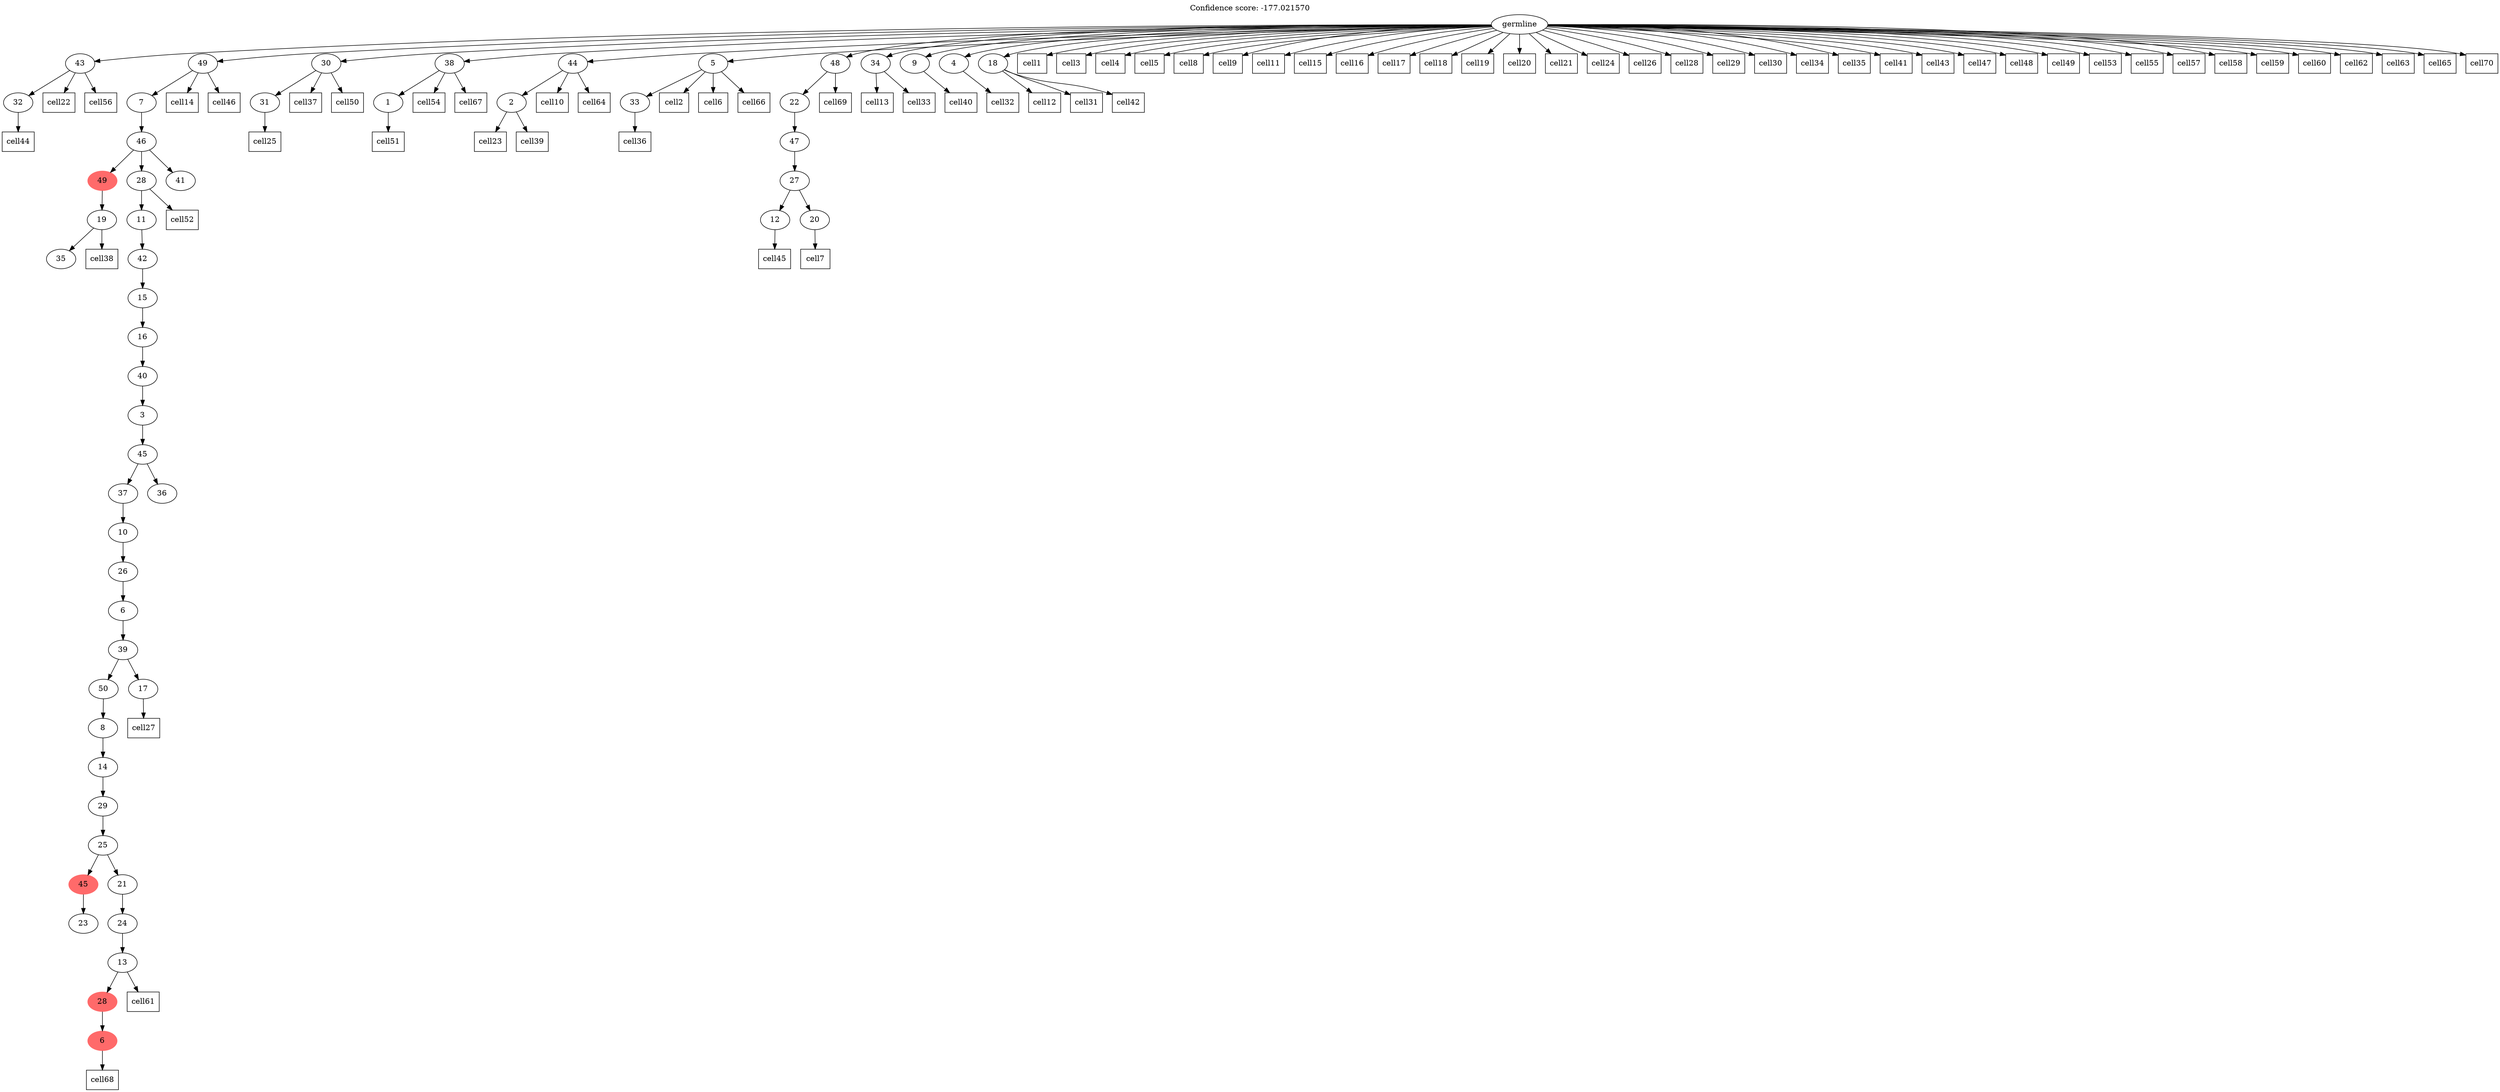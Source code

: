 digraph g {
	"50" -> "51";
	"51" [label="32"];
	"47" -> "48";
	"48" [label="35"];
	"46" -> "47";
	"47" [label="19"];
	"42" -> "43";
	"43" [label="23"];
	"40" -> "41";
	"41" [color=indianred1, style=filled, label="6"];
	"39" -> "40";
	"40" [color=indianred1, style=filled, label="28"];
	"38" -> "39";
	"39" [label="13"];
	"37" -> "38";
	"38" [label="24"];
	"36" -> "37";
	"37" [label="21"];
	"36" -> "42";
	"42" [color=indianred1, style=filled, label="45"];
	"35" -> "36";
	"36" [label="25"];
	"34" -> "35";
	"35" [label="29"];
	"33" -> "34";
	"34" [label="14"];
	"32" -> "33";
	"33" [label="8"];
	"31" -> "32";
	"32" [label="50"];
	"31" -> "44";
	"44" [label="17"];
	"30" -> "31";
	"31" [label="39"];
	"29" -> "30";
	"30" [label="6"];
	"28" -> "29";
	"29" [label="26"];
	"27" -> "28";
	"28" [label="10"];
	"26" -> "27";
	"27" [label="37"];
	"26" -> "45";
	"45" [label="36"];
	"25" -> "26";
	"26" [label="45"];
	"24" -> "25";
	"25" [label="3"];
	"23" -> "24";
	"24" [label="40"];
	"22" -> "23";
	"23" [label="16"];
	"21" -> "22";
	"22" [label="15"];
	"20" -> "21";
	"21" [label="42"];
	"19" -> "20";
	"20" [label="11"];
	"18" -> "19";
	"19" [label="28"];
	"18" -> "46";
	"46" [color=indianred1, style=filled, label="49"];
	"18" -> "49";
	"49" [label="41"];
	"17" -> "18";
	"18" [label="46"];
	"16" -> "17";
	"17" [label="7"];
	"13" -> "14";
	"14" [label="31"];
	"11" -> "12";
	"12" [label="1"];
	"9" -> "10";
	"10" [label="2"];
	"7" -> "8";
	"8" [label="33"];
	"4" -> "5";
	"5" [label="12"];
	"4" -> "6";
	"6" [label="20"];
	"3" -> "4";
	"4" [label="27"];
	"2" -> "3";
	"3" [label="47"];
	"1" -> "2";
	"2" [label="22"];
	"0" -> "1";
	"1" [label="48"];
	"0" -> "7";
	"7" [label="5"];
	"0" -> "9";
	"9" [label="44"];
	"0" -> "11";
	"11" [label="38"];
	"0" -> "13";
	"13" [label="30"];
	"0" -> "15";
	"15" [label="34"];
	"0" -> "16";
	"16" [label="49"];
	"0" -> "50";
	"50" [label="43"];
	"0" -> "52";
	"52" [label="9"];
	"0" -> "53";
	"53" [label="4"];
	"0" -> "54";
	"54" [label="18"];
	"0" [label="germline"];
	"0" -> "cell1";
	"cell1" [shape=box];
	"7" -> "cell2";
	"cell2" [shape=box];
	"0" -> "cell3";
	"cell3" [shape=box];
	"0" -> "cell4";
	"cell4" [shape=box];
	"0" -> "cell5";
	"cell5" [shape=box];
	"7" -> "cell6";
	"cell6" [shape=box];
	"6" -> "cell7";
	"cell7" [shape=box];
	"0" -> "cell8";
	"cell8" [shape=box];
	"0" -> "cell9";
	"cell9" [shape=box];
	"9" -> "cell10";
	"cell10" [shape=box];
	"0" -> "cell11";
	"cell11" [shape=box];
	"54" -> "cell12";
	"cell12" [shape=box];
	"15" -> "cell13";
	"cell13" [shape=box];
	"16" -> "cell14";
	"cell14" [shape=box];
	"0" -> "cell15";
	"cell15" [shape=box];
	"0" -> "cell16";
	"cell16" [shape=box];
	"0" -> "cell17";
	"cell17" [shape=box];
	"0" -> "cell18";
	"cell18" [shape=box];
	"0" -> "cell19";
	"cell19" [shape=box];
	"0" -> "cell20";
	"cell20" [shape=box];
	"0" -> "cell21";
	"cell21" [shape=box];
	"50" -> "cell22";
	"cell22" [shape=box];
	"10" -> "cell23";
	"cell23" [shape=box];
	"0" -> "cell24";
	"cell24" [shape=box];
	"14" -> "cell25";
	"cell25" [shape=box];
	"0" -> "cell26";
	"cell26" [shape=box];
	"44" -> "cell27";
	"cell27" [shape=box];
	"0" -> "cell28";
	"cell28" [shape=box];
	"0" -> "cell29";
	"cell29" [shape=box];
	"0" -> "cell30";
	"cell30" [shape=box];
	"54" -> "cell31";
	"cell31" [shape=box];
	"53" -> "cell32";
	"cell32" [shape=box];
	"15" -> "cell33";
	"cell33" [shape=box];
	"0" -> "cell34";
	"cell34" [shape=box];
	"0" -> "cell35";
	"cell35" [shape=box];
	"8" -> "cell36";
	"cell36" [shape=box];
	"13" -> "cell37";
	"cell37" [shape=box];
	"47" -> "cell38";
	"cell38" [shape=box];
	"10" -> "cell39";
	"cell39" [shape=box];
	"52" -> "cell40";
	"cell40" [shape=box];
	"0" -> "cell41";
	"cell41" [shape=box];
	"54" -> "cell42";
	"cell42" [shape=box];
	"0" -> "cell43";
	"cell43" [shape=box];
	"51" -> "cell44";
	"cell44" [shape=box];
	"5" -> "cell45";
	"cell45" [shape=box];
	"16" -> "cell46";
	"cell46" [shape=box];
	"0" -> "cell47";
	"cell47" [shape=box];
	"0" -> "cell48";
	"cell48" [shape=box];
	"0" -> "cell49";
	"cell49" [shape=box];
	"13" -> "cell50";
	"cell50" [shape=box];
	"12" -> "cell51";
	"cell51" [shape=box];
	"19" -> "cell52";
	"cell52" [shape=box];
	"0" -> "cell53";
	"cell53" [shape=box];
	"11" -> "cell54";
	"cell54" [shape=box];
	"0" -> "cell55";
	"cell55" [shape=box];
	"50" -> "cell56";
	"cell56" [shape=box];
	"0" -> "cell57";
	"cell57" [shape=box];
	"0" -> "cell58";
	"cell58" [shape=box];
	"0" -> "cell59";
	"cell59" [shape=box];
	"0" -> "cell60";
	"cell60" [shape=box];
	"39" -> "cell61";
	"cell61" [shape=box];
	"0" -> "cell62";
	"cell62" [shape=box];
	"0" -> "cell63";
	"cell63" [shape=box];
	"9" -> "cell64";
	"cell64" [shape=box];
	"0" -> "cell65";
	"cell65" [shape=box];
	"7" -> "cell66";
	"cell66" [shape=box];
	"11" -> "cell67";
	"cell67" [shape=box];
	"41" -> "cell68";
	"cell68" [shape=box];
	"1" -> "cell69";
	"cell69" [shape=box];
	"0" -> "cell70";
	"cell70" [shape=box];
	labelloc="t";
	label="Confidence score: -177.021570";
}
